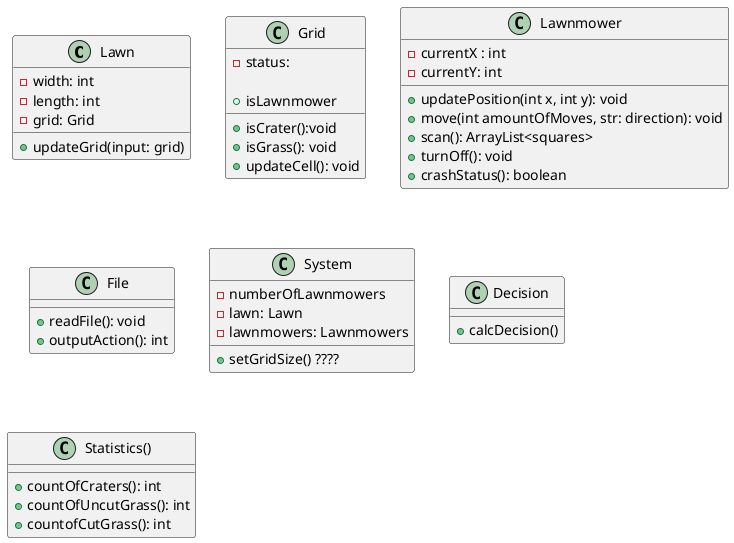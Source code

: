 @startuml
'https://plantuml.com/class-diagram

class Lawn{
'Properties
-width: int
-length: int
-grid: Grid
'Methods
+updateGrid(input: grid)
}

class Grid{
-status:

+isCrater():void
+isGrass(): void
+isLawnmower
+updateCell(): void


}

class Lawnmower{
-currentX : int
-currentY: int

+updatePosition(int x, int y): void
+move(int amountOfMoves, str: direction): void
+scan(): ArrayList<squares>
+turnOff(): void
+crashStatus(): boolean
}

class File{

+readFile(): void
+outputAction(): int
}

class System{
-numberOfLawnmowers
-lawn: Lawn
-lawnmowers: Lawnmowers
+setGridSize() ????
}

class Decision{

+calcDecision()
}

class Statistics(){
+countOfCraters(): int
+countOfUncutGrass(): int
+countofCutGrass(): int

}

@enduml